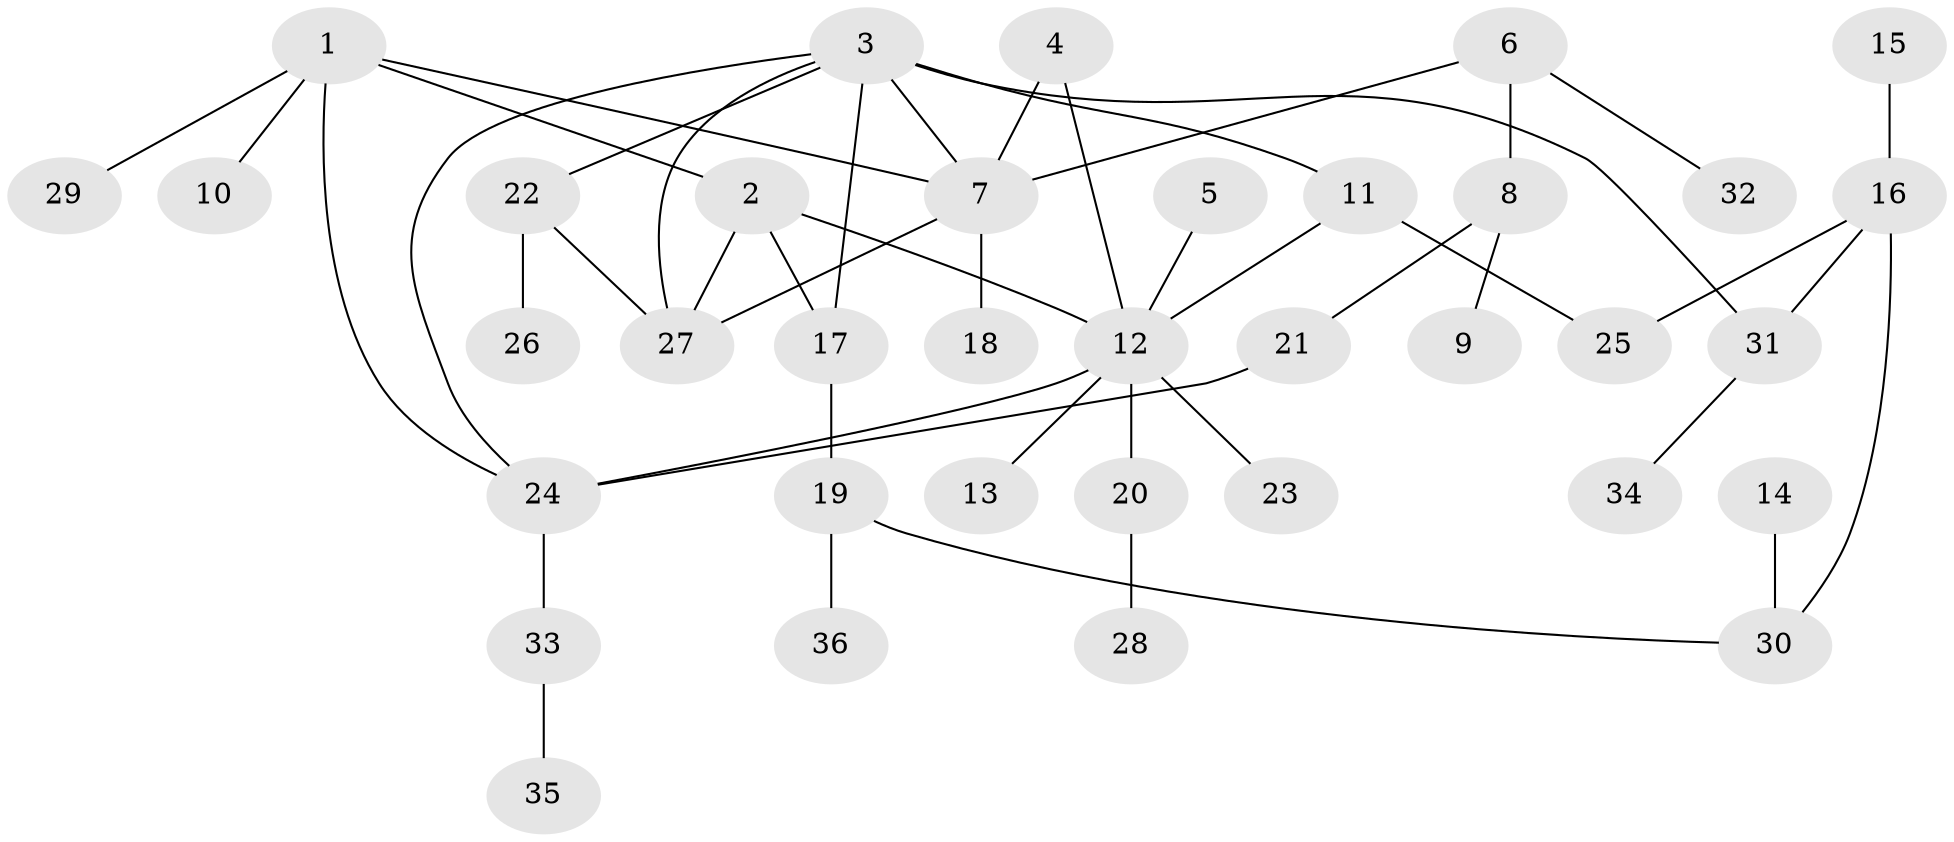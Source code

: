 // original degree distribution, {6: 0.0196078431372549, 5: 0.058823529411764705, 4: 0.09803921568627451, 8: 0.0196078431372549, 1: 0.5098039215686274, 9: 0.0196078431372549, 7: 0.0196078431372549, 2: 0.1568627450980392, 3: 0.09803921568627451}
// Generated by graph-tools (version 1.1) at 2025/37/03/04/25 23:37:39]
// undirected, 36 vertices, 46 edges
graph export_dot {
  node [color=gray90,style=filled];
  1;
  2;
  3;
  4;
  5;
  6;
  7;
  8;
  9;
  10;
  11;
  12;
  13;
  14;
  15;
  16;
  17;
  18;
  19;
  20;
  21;
  22;
  23;
  24;
  25;
  26;
  27;
  28;
  29;
  30;
  31;
  32;
  33;
  34;
  35;
  36;
  1 -- 2 [weight=1.0];
  1 -- 7 [weight=1.0];
  1 -- 10 [weight=1.0];
  1 -- 24 [weight=1.0];
  1 -- 29 [weight=1.0];
  2 -- 12 [weight=1.0];
  2 -- 17 [weight=1.0];
  2 -- 27 [weight=1.0];
  3 -- 7 [weight=1.0];
  3 -- 11 [weight=1.0];
  3 -- 17 [weight=1.0];
  3 -- 22 [weight=1.0];
  3 -- 24 [weight=1.0];
  3 -- 27 [weight=1.0];
  3 -- 31 [weight=1.0];
  4 -- 7 [weight=1.0];
  4 -- 12 [weight=1.0];
  5 -- 12 [weight=1.0];
  6 -- 7 [weight=1.0];
  6 -- 8 [weight=1.0];
  6 -- 32 [weight=1.0];
  7 -- 18 [weight=1.0];
  7 -- 27 [weight=1.0];
  8 -- 9 [weight=1.0];
  8 -- 21 [weight=1.0];
  11 -- 12 [weight=1.0];
  11 -- 25 [weight=1.0];
  12 -- 13 [weight=1.0];
  12 -- 20 [weight=1.0];
  12 -- 23 [weight=1.0];
  12 -- 24 [weight=1.0];
  14 -- 30 [weight=1.0];
  15 -- 16 [weight=1.0];
  16 -- 25 [weight=1.0];
  16 -- 30 [weight=1.0];
  16 -- 31 [weight=1.0];
  17 -- 19 [weight=1.0];
  19 -- 30 [weight=1.0];
  19 -- 36 [weight=1.0];
  20 -- 28 [weight=1.0];
  21 -- 24 [weight=1.0];
  22 -- 26 [weight=1.0];
  22 -- 27 [weight=1.0];
  24 -- 33 [weight=1.0];
  31 -- 34 [weight=1.0];
  33 -- 35 [weight=1.0];
}

